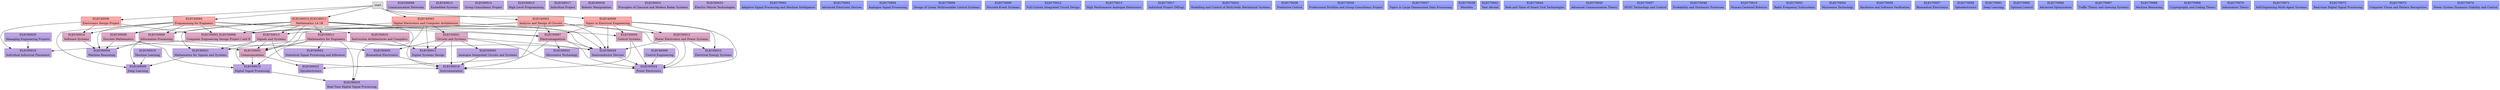 // This is an auto-generated file. Don't edit this file; edit `modules.yml` instead.

digraph G {
  node[shape="record", style="filled"];

  node[color="#945050", fillcolor="#ffaaaa"];
  root -> ELEC40002;
  root -> ELEC40003;
  root -> ELEC40004;
  root -> ELEC40006;
  root -> ELEC40009;
  root -> ELEC40010_ELEC40011;
  root[label="start", color="#666666", fillcolor="#dddddd"]


  ELEC40002 [label="{ELEC40002 | Analysis and Design of Circuits}"];

  ELEC40003 [label="{ELEC40003 | Digital Electronics and Computer Architecture}"];

  ELEC40004 [label="{ELEC40004 | Programming for Engineers}"];

  ELEC40006 [label="{ELEC40006 | Electronics Design Project}"];

  ELEC40009 [label="{ELEC40009 | Topics in Electrical Engineering}"];

  ELEC40010_ELEC40011 [label="{ELEC40010_ELEC40011 | Mathematics 1A 1B}"];

  node[color="#985d7d", fillcolor="#dea8c6"];

  ELEC40003 -> ELEC50001;
  ELEC50001 [label="{ELEC50001 | Circuits and Systems}"];

  ELEC40009 -> ELEC50002;
  ELEC40010_ELEC40011 -> ELEC50002;
  ELEC50006 -> ELEC50002;
  ELEC50011 -> ELEC50002;
  ELEC50013 -> ELEC50002;
  ELEC50002 [label="{ELEC50002 | Communications}"];

  ELEC40002 -> ELEC50003_ELEC50008;
  ELEC40003 -> ELEC50003_ELEC50008;
  ELEC40004 -> ELEC50003_ELEC50008;
  ELEC40006 -> ELEC50003_ELEC50008;
  ELEC40009 -> ELEC50003_ELEC50008;
  ELEC40010_ELEC40011 -> ELEC50003_ELEC50008;
  ELEC50003_ELEC50008 [label="{ELEC50003_ELEC50008 | Computer Engineering Design Project I and II}"];

  ELEC40009 -> ELEC50004;
  ELEC40010_ELEC40011 -> ELEC50004;
  ELEC50004 [label="{ELEC50004 | Control Systems}"];

  ELEC40004 -> ELEC50006;
  ELEC40010_ELEC40011 -> ELEC50006;
  ELEC50006 [label="{ELEC50006 | Discrete Mathematics}"];

  ELEC40002 -> ELEC50007;
  ELEC40004 -> ELEC50007;
  ELEC40009 -> ELEC50007;
  ELEC40010_ELEC40011 -> ELEC50007;
  ELEC50007 [label="{ELEC50007 | Electromagnetism}"];

  ELEC40004 -> ELEC50009;
  ELEC40010_ELEC40011 -> ELEC50009;
  ELEC50009 [label="{ELEC50009 | Information Processing}"];

  ELEC40004 -> ELEC50010;
  ELEC50010 [label="{ELEC50010 | Instruction Architectures and Compilers}"];

  ELEC40010_ELEC40011 -> ELEC50011;
  ELEC50011 [label="{ELEC50011 | Mathematics for Engineers}"];

  ELEC40002 -> ELEC50012;
  ELEC40009 -> ELEC50012;
  ELEC50012 [label="{ELEC50012 | Power Electronics and Power Systems}"];

  ELEC40002 -> ELEC50013;
  ELEC40004 -> ELEC50013;
  ELEC40010_ELEC40011 -> ELEC50013;
  ELEC50013 [label="{ELEC50013 | Signals and Systems}"];

  ELEC40004 -> ELEC50014;
  ELEC40006 -> ELEC50014;
  ELEC50014 [label="{ELEC50014 | Software Systems}"];
  node[color="#7e68a4", fillcolor="#bba5e3"];

  ELEC50011 -> ELEC60002;
  ELEC60002 [label="{ELEC60002 | Statistical Signal Processing and Inference}"];

  ELEC50001 -> ELEC60003;
  ELEC60003 [label="{ELEC60003 | Analogue Integrated Circuits and Systems}"];

  ELEC40004 -> ELEC60004;
  ELEC50014 -> ELEC60004;
  ELEC50006 -> ELEC60004;
  ELEC50009 -> ELEC60004;
  ELEC60004 [label="{ELEC60004 | Machine Reasoning}"];

  ELEC50001 -> ELEC60005;
  ELEC50009 -> ELEC60005;
  ELEC60005 [label="{ELEC60005 | Biomedical Electronics}"];

  ELEC60006 [label="{ELEC60006 | Communication Networks}"];

  ELEC60008 [label="{ELEC60008 | Control Engineering}"];

  ELEC60019 -> ELEC60009;
  ELEC60021 -> ELEC60009;
  ELEC40004 -> ELEC60009;
  ELEC50009 -> ELEC60009;
  ELEC60009 [label="{ELEC60009 | Deep Learning}"];

  ELEC50006 -> ELEC60010;
  ELEC50011 -> ELEC60010;
  ELEC50013 -> ELEC60010;
  ELEC50002 -> ELEC60010;
  ELEC60010 [label="{ELEC60010 | Digital Signal Processing}"];

  ELEC40003 -> ELEC60011;
  ELEC50001 -> ELEC60011;
  ELEC50010 -> ELEC60011;
  ELEC60011 [label="{ELEC60011 | Digital Systems Design}"];

  ELEC50012 -> ELEC60012;
  ELEC40009 -> ELEC60012;
  ELEC60012 [label="{ELEC60012 | Electrical Energy Systems}"];

  ELEC60013 [label="{ELEC60013 | Embedded Systems}"];

  ELEC60014 [label="{ELEC60014 | Group Consultancy Project}"];

  ELEC60015 [label="{ELEC60015 | High Level Programming}"];

  ELEC40006 -> ELEC60016;
  ELEC50003_ELEC50008 -> ELEC60016;
  ELEC60020 -> ELEC60016;
  ELEC60016 [label="{ELEC60016 | Individual Industrial Placement}"];

  ELEC60017 [label="{ELEC60017 | Individual Project}"];

  ELEC40010_ELEC40011 -> ELEC60018;
  ELEC40002 -> ELEC60018;
  ELEC50001 -> ELEC60018;
  ELEC50013 -> ELEC60018;
  ELEC50004 -> ELEC60018;
  ELEC60003 -> ELEC60018;
  ELEC60005 -> ELEC60018;
  ELEC60018 [label="{ELEC60018 | Instrumentation}"];

  ELEC60019 [label="{ELEC60019 | Machine Learning}"];

  ELEC60020 [label="{ELEC60020 | Managing Engineering Projects}"];

  ELEC40010_ELEC40011 -> ELEC60021;
  ELEC50011 -> ELEC60021;
  ELEC50013 -> ELEC60021;
  ELEC60021 [label="{ELEC60021 | Mathematics for Signals and Systems}"];

  ELEC50007 -> ELEC60022;
  ELEC60022 [label="{ELEC60022 | Microwave Technology}"];

  ELEC50007 -> ELEC60023;
  ELEC50002 -> ELEC60023;
  ELEC60023 [label="{ELEC60023 | Optoelectronics}"];

  ELEC40002 -> ELEC60024;
  ELEC40009 -> ELEC60024;
  ELEC50001 -> ELEC60024;
  ELEC50004 -> ELEC60024;
  ELEC50007 -> ELEC60024;
  ELEC50012 -> ELEC60024;
  ELEC60029 -> ELEC60024;
  ELEC60008 -> ELEC60024;
  ELEC60024 [label="{ELEC60024 | Power Electronics}"];

  ELEC40003 -> ELEC60025;
  ELEC50011 -> ELEC60025;
  ELEC60010 -> ELEC60025;
  ELEC60025 [label="{ELEC60025 | Real-Time Digital Signal Processing}"];

  ELEC40002 -> ELEC60029;
  ELEC40003 -> ELEC60029;
  ELEC40009 -> ELEC60029;
  ELEC40010_ELEC40011 -> ELEC60029;
  ELEC50001 -> ELEC60029;
  ELEC50011 -> ELEC60029;
  ELEC50007 -> ELEC60029;
  ELEC50012 -> ELEC60029;
  ELEC60029 [label="{ELEC60029 | Semiconductor Devices}"];

  ELEC60030 [label="{ELEC60030 | Robotic Manipulation}"];

  ELEC60031 [label="{ELEC60031 | Principles of Classical and Modern Radar Systems}"];

  ELEC60033 [label="{ELEC60033 | Electric Vehicle Technologies}"];
  node[color="#4d5395", fillcolor="#9aa3ff"];

  ELEC70001 [label="{ELEC70001 | Adaptive Signal Processing and Machine Intelligence}"];

  ELEC70003 [label="{ELEC70003 | Advanced Electronic Devices}"];

  ELEC70004 [label="{ELEC70004 | Analogue Signal Processing}"];

  ELEC70006 [label="{ELEC70006 | Design of Linear Multivariable Control Systems}"];

  ELEC70009 [label="{ELEC70009 | Discrete-Event Systems}"];

  ELEC70012 [label="{ELEC70012 | Full-Custom Integrated Circuit Design}"];

  ELEC70013 [label="{ELEC70013 | High Performance Analogue Electronics}"];

  ELEC70017 [label="{ELEC70017 | Individual Project (MEng)}"];

  ELEC70022 [label="{ELEC70022 | Modelling and Control of Multi-body Mechanical Systems}"];

  ELEC70028 [label="{ELEC70028 | Predictive Control}"];

  ELEC70030 [label="{ELEC70030 | Professional Portfolio and Group Consultancy Project}"];

  ELEC70037 [label="{ELEC70037 | Topics in Large Dimensional Data Processing}"];

  ELEC70039 [label="{ELEC70039 | Wavelets}"];

  ELEC70041 [label="{ELEC70041 | Year Abroad}"];

  ELEC70044 [label="{ELEC70044 | Role and Value of Smart Grid Technologies}"];

  ELEC70045 [label="{ELEC70045 | Advanced Communication Theory}"];

  ELEC70047 [label="{ELEC70047 | HVDC Technology and Control}"];

  ELEC70048 [label="{ELEC70048 | Probability and Stochastic Processes}"];

  ELEC70015 [label="{ELEC70015 | Human-Centered Robotics}"];

  ELEC70051 [label="{ELEC70051 | Radio Frequency Subsystems}"];

  ELEC70054 [label="{ELEC70054 | Microwave Technology}"];

  ELEC70056 [label="{ELEC70056 | Hardware and Software Verification}"];

  ELEC70057 [label="{ELEC70057 | Biomedical Electronics}"];

  ELEC70058 [label="{ELEC70058 | Optoelectronics}"];

  ELEC70061 [label="{ELEC70061 | Deep Learning}"];

  ELEC70065 [label="{ELEC70065 | Optimal Control}"];

  ELEC70066 [label="{ELEC70066 | Advanced Optimisation}"];

  ELEC70067 [label="{ELEC70067 | Traffic Theory and Queuing Systems}"];

  ELEC70068 [label="{ELEC70068 | Machine Reasoning}"];

  ELEC70069 [label="{ELEC70069 | Cryptography and Coding Theory}"];

  ELEC70070 [label="{ELEC70070 | Information Theory}"];

  ELEC70071 [label="{ELEC70071 | Self-Organising Multi-Agent Systems}"];

  ELEC70072 [label="{ELEC70072 | Real-time Digital Signal Processing}"];

  ELEC70073 [label="{ELEC70073 | Computer Vision and Pattern Recognition}"];

  ELEC70074 [label="{ELEC70074 | Power System Dynamics Stability and Control}"];
}
